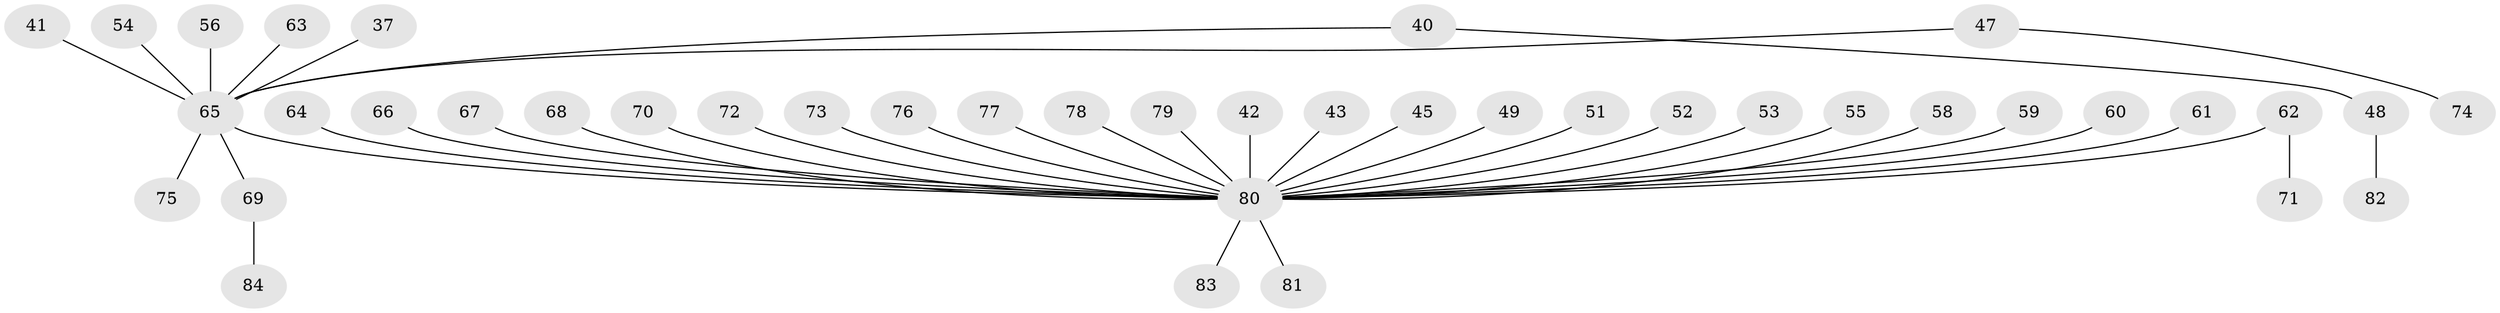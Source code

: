 // original degree distribution, {10: 0.011904761904761904, 6: 0.011904761904761904, 4: 0.03571428571428571, 2: 0.23809523809523808, 7: 0.011904761904761904, 12: 0.011904761904761904, 1: 0.5952380952380952, 9: 0.011904761904761904, 5: 0.023809523809523808, 3: 0.047619047619047616}
// Generated by graph-tools (version 1.1) at 2025/47/03/09/25 04:47:55]
// undirected, 42 vertices, 41 edges
graph export_dot {
graph [start="1"]
  node [color=gray90,style=filled];
  37;
  40;
  41;
  42;
  43;
  45;
  47;
  48;
  49;
  51;
  52;
  53;
  54;
  55;
  56;
  58;
  59;
  60;
  61;
  62 [super="+57"];
  63;
  64;
  65 [super="+15+18+30"];
  66;
  67;
  68;
  69;
  70;
  71;
  72;
  73;
  74;
  75;
  76;
  77;
  78;
  79;
  80 [super="+11+44+16+20+50+17+26+21+22+23+29+25+38+36+27+31+34+35+46"];
  81;
  82;
  83;
  84;
  37 -- 65;
  40 -- 48;
  40 -- 65;
  41 -- 65;
  42 -- 80;
  43 -- 80;
  45 -- 80;
  47 -- 74;
  47 -- 65;
  48 -- 82;
  49 -- 80;
  51 -- 80;
  52 -- 80;
  53 -- 80;
  54 -- 65;
  55 -- 80;
  56 -- 65;
  58 -- 80;
  59 -- 80;
  60 -- 80;
  61 -- 80;
  62 -- 80;
  62 -- 71;
  63 -- 65;
  64 -- 80;
  65 -- 69;
  65 -- 75;
  65 -- 80;
  66 -- 80;
  67 -- 80;
  68 -- 80;
  69 -- 84;
  70 -- 80;
  72 -- 80;
  73 -- 80;
  76 -- 80;
  77 -- 80;
  78 -- 80;
  79 -- 80;
  80 -- 83;
  80 -- 81;
}
